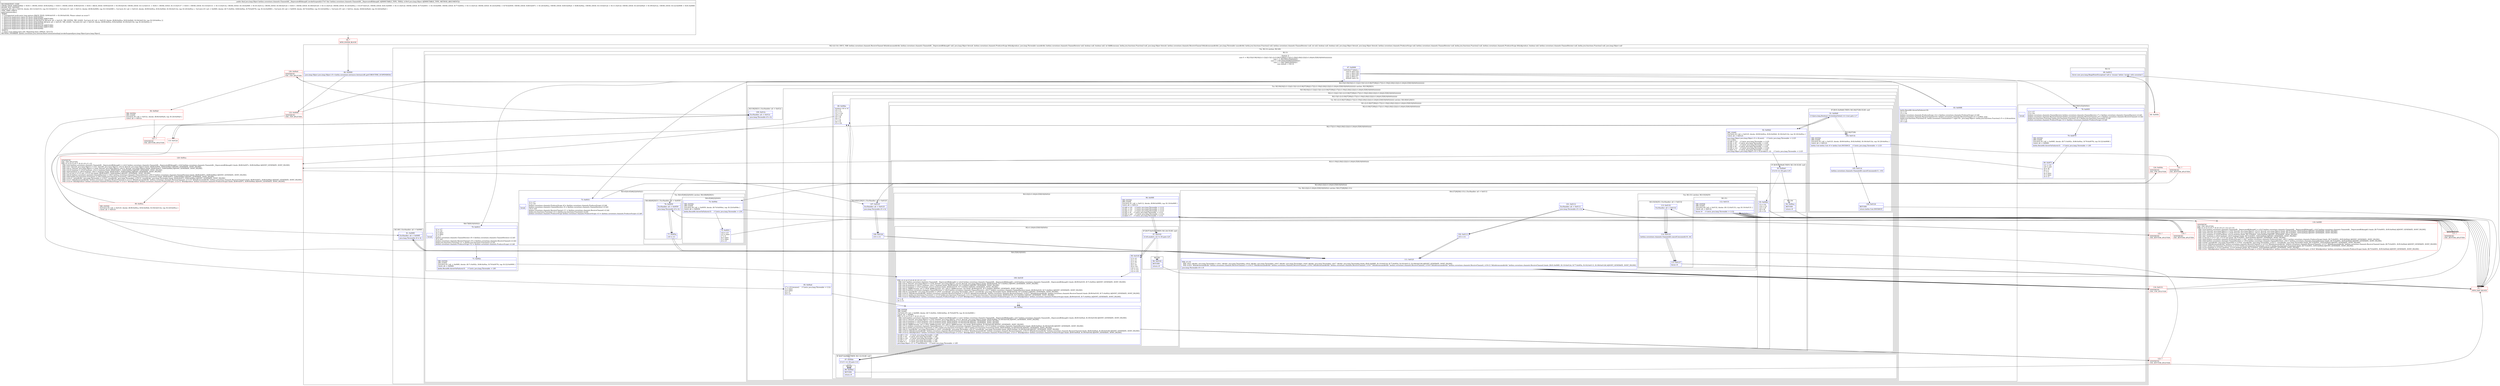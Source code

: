 digraph "CFG forkotlinx.coroutines.channels.ChannelsKt__DeprecatedKt$map$1.invokeSuspend(Ljava\/lang\/Object;)Ljava\/lang\/Object;" {
subgraph cluster_Region_643108259 {
label = "R(2:1|(1:3)) | DECL_VAR: kotlinx.coroutines.channels.ReceiveChannel $this$consume$iv$iv, kotlinx.coroutines.channels.ChannelsKt__DeprecatedKt$map$1 null, java.lang.Object $result, kotlinx.coroutines.channels.ProducerScope $this$produce, java.lang.Throwable cause$iv$iv, kotlinx.coroutines.channels.ChannelIterator null, boolean null, boolean null, int $i$f$consume, kotlin.jvm.functions.Function2 null, java.lang.Object $result, kotlinx.coroutines.channels.ReceiveChannel $this$consume$iv$iv, java.lang.Throwable cause$iv$iv, kotlin.jvm.functions.Function2 null, kotlinx.coroutines.channels.ChannelIterator null, int null, boolean null, boolean null, java.lang.Object $result, java.lang.Object $result, kotlinx.coroutines.channels.ProducerScope null, kotlinx.coroutines.channels.ChannelIterator null, kotlin.jvm.functions.Function2 null, kotlinx.coroutines.channels.ProducerScope $this$produce, boolean null, kotlinx.coroutines.channels.ChannelIterator null, kotlin.jvm.functions.Function2 null, java.lang.Object null\l";
node [shape=record,color=blue];
Node_66 [shape=record,label="{66\:\ 0x0000|java.lang.Object java.lang.Object r0 = kotlin.coroutines.intrinsics.IntrinsicsKt.getCOROUTINE_SUSPENDED()\l}"];
subgraph cluster_TryCatchRegion_1470759299 {
label = "Try: R(1:3) catches: R(1:60)";
node [shape=record,color=blue];
subgraph cluster_Region_656081461 {
label = "R(1:3)";
node [shape=record,color=blue];
subgraph cluster_SwitchRegion_626422584 {
label = "Switch: 5
 case 0 -> R(2:53|(3:56|10|(2:(1:12)|(2:13|(1:(2:(3:36|37|38)|(2:17|(2:(1:19)|(2:20|(2:22|(2:(1:24)|(4:25|9|10|(0)(0)))))))))))))
 case 1 -> R(5:50|51|52|(0)(0)|1)
 case 2 -> R(3:43|(4:45|46|22|(0)(0))|1)
 case 3 -> R(6:7|8|9|10|(0)(0)|1)
 case default -> R(1:5)";
node [shape=record,color=blue];
Node_67 [shape=record,label="{67\:\ 0x0008|switch(r17.label) \{\l    case 0: goto L53;\l    case 1: goto L50;\l    case 2: goto L43;\l    case 3: goto L7;\l    default: goto L4;\l\}\l}"];
subgraph cluster_Region_834013543 {
label = "R(2:53|(3:56|10|(2:(1:12)|(2:13|(1:(2:(3:36|37|38)|(2:17|(2:(1:19)|(2:20|(2:22|(2:(1:24)|(4:25|9|10|(0)(0)))))))))))))";
node [shape=record,color=blue];
Node_83 [shape=record,label="{83\:\ 0x0088|kotlin.ResultKt.throwOnFailure(r18)\lr2 = r17\lr3 = r18\lkotlinx.coroutines.channels.ProducerScope r12 = (kotlinx.coroutines.channels.ProducerScope) r2.L$0\lkotlinx.coroutines.channels.ReceiveChannel\<E\> kotlinx.coroutines.channels.ReceiveChannel r4 = r2.$this_map\lkotlin.jvm.functions.Function2\<E, kotlin.coroutines.Continuation\<? super R\>, java.lang.Object\> kotlin.jvm.functions.Function2 r5 = r2.$transform\lr10 = r4\lr9 = null\l}"];
subgraph cluster_TryCatchRegion_1809572747 {
label = "Try: R(3:56|10|(2:(1:12)|(2:13|(1:(2:(3:36|37|38)|(2:17|(2:(1:19)|(2:20|(2:22|(2:(1:24)|(4:25|9|10|(0)(0)))))))))))) catches: R(3:58|29|31)";
node [shape=record,color=blue];
subgraph cluster_Region_814883392 {
label = "R(3:56|10|(2:(1:12)|(2:13|(1:(2:(3:36|37|38)|(2:17|(2:(1:19)|(2:20|(2:22|(2:(1:24)|(4:25|9|10|(0)(0))))))))))))";
node [shape=record,color=blue];
Node_85 [shape=record,label="{85\:\ 0x00a4|r7 = r10.iterator()     \/\/ Catch: java.lang.Throwable \-\> L12c\lr5 = false\lr4 = false\lr6 = 0\lr8 = r5\l}"];
Node_86 [shape=record,label="{86\:\ 0x00ac|TRY_ENTER\lTRY_LEAVE\lTryCatch #3 \{all \-\> 0x0085, blocks: (B:71:0x002c, B:86:0x00ac, B:79:0x0079), top: B:122:0x0008 \}\lCatch: all \-\> 0x0085\lPHI: r2 r3 r4 r5 r6 r7 r8 r9 r10 r12 \l  PHI: (r2v6 kotlinx.coroutines.channels.ChannelsKt__DeprecatedKt$map$1) = (r2v1 kotlinx.coroutines.channels.ChannelsKt__DeprecatedKt$map$1), (r2v7 kotlinx.coroutines.channels.ChannelsKt__DeprecatedKt$map$1) binds: [B:85:0x00a4, B:100:0x010f] A[DONT_GENERATE, DONT_INLINE]\l  PHI: (r3v13 '$result' java.lang.Object) = (r3v0 '$result' java.lang.Object), (r3v15 '$result' java.lang.Object) binds: [B:85:0x00a4, B:100:0x010f] A[DONT_GENERATE, DONT_INLINE]\l  PHI: (r4v14 boolean) = (r4v4 boolean), (r4v16 boolean) binds: [B:85:0x00a4, B:100:0x010f] A[DONT_GENERATE, DONT_INLINE]\l  PHI: (r5v12 boolean) = (r5v2 boolean), (r5v14 boolean) binds: [B:85:0x00a4, B:100:0x010f] A[DONT_GENERATE, DONT_INLINE]\l  PHI: (r6v10 '$i$f$consume' int) = (r6v2 '$i$f$consume' int), (r6v12 '$i$f$consume' int) binds: [B:85:0x00a4, B:100:0x010f] A[DONT_GENERATE, DONT_INLINE]\l  PHI: (r7v11 kotlinx.coroutines.channels.ChannelIterator) = (r7v2 kotlinx.coroutines.channels.ChannelIterator), (r7v13 kotlinx.coroutines.channels.ChannelIterator) binds: [B:85:0x00a4, B:100:0x010f] A[DONT_GENERATE, DONT_INLINE]\l  PHI: (r8v12 kotlin.jvm.functions.Function2) = (r8v1 kotlin.jvm.functions.Function2), (r8v15 kotlin.jvm.functions.Function2) binds: [B:85:0x00a4, B:100:0x010f] A[DONT_GENERATE, DONT_INLINE]\l  PHI: (r9v12 'cause$iv$iv' java.lang.Throwable) = (r9v0 'cause$iv$iv' java.lang.Throwable), (r9v14 'cause$iv$iv' java.lang.Throwable) binds: [B:85:0x00a4, B:100:0x010f] A[DONT_GENERATE, DONT_INLINE]\l  PHI: (r10v13 '$this$consume$iv$iv' kotlinx.coroutines.channels.ReceiveChannel) = (r10v2 '$this$consume$iv$iv' kotlinx.coroutines.channels.ReceiveChannel), (r10v15 '$this$consume$iv$iv' kotlinx.coroutines.channels.ReceiveChannel) binds: [B:85:0x00a4, B:100:0x010f] A[DONT_GENERATE, DONT_INLINE]\l  PHI: (r12v12 '$this$produce' kotlinx.coroutines.channels.ProducerScope) = (r12v1 '$this$produce' kotlinx.coroutines.channels.ProducerScope), (r12v13 '$this$produce' kotlinx.coroutines.channels.ProducerScope) binds: [B:85:0x00a4, B:100:0x010f] A[DONT_GENERATE, DONT_INLINE]\l|r2.L$0 = r12     \/\/ Catch: java.lang.Throwable \-\> L85\lr2.L$1 = r8     \/\/ Catch: java.lang.Throwable \-\> L85\lr2.L$2 = r10     \/\/ Catch: java.lang.Throwable \-\> L85\lr2.L$3 = r7     \/\/ Catch: java.lang.Throwable \-\> L85\lr2.label = 1     \/\/ Catch: java.lang.Throwable \-\> L85\ljava.lang.Object r11 = r7.hasNext(r2)     \/\/ Catch: java.lang.Throwable \-\> L85\l}"];
subgraph cluster_Region_1819955562 {
label = "R(2:(1:12)|(2:13|(1:(2:(3:36|37|38)|(2:17|(2:(1:19)|(2:20|(2:22|(2:(1:24)|(4:25|9|10|(0)(0)))))))))))";
node [shape=record,color=blue];
subgraph cluster_IfRegion_1082660292 {
label = "IF [B:87:0x00bb] THEN: R(1:12) ELSE: null";
node [shape=record,color=blue];
Node_87 [shape=record,label="{87\:\ 0x00bb|if (r11 == r0) goto L12\l}"];
subgraph cluster_Region_988496740 {
label = "R(1:12)";
node [shape=record,color=blue];
Node_88 [shape=record,label="{88\:\ 0x00bd|RETURN\l|return r0\l}"];
}
}
subgraph cluster_Region_1153095277 {
label = "R(2:13|(1:(2:(3:36|37|38)|(2:17|(2:(1:19)|(2:20|(2:22|(2:(1:24)|(4:25|9|10|(0)(0))))))))))";
node [shape=record,color=blue];
Node_89 [shape=record,label="{89\:\ 0x00be|boolean r16 = r4\lr4 = r3\lr3 = r11\lr11 = r10\lr10 = r9\lr9 = r8\lr8 = r7\lr7 = r6\lr6 = r5\lr5 = r16\l}"];
subgraph cluster_TryCatchRegion_328203386 {
label = "Try: R(1:(2:(3:36|37|38)|(2:17|(2:(1:19)|(2:20|(2:22|(2:(1:24)|(4:25|9|10|(0)(0))))))))) catches: R(4:40|41|29|31)";
node [shape=record,color=blue];
subgraph cluster_Region_89559680 {
label = "R(1:(2:(3:36|37|38)|(2:17|(2:(1:19)|(2:20|(2:22|(2:(1:24)|(4:25|9|10|(0)(0)))))))))";
node [shape=record,color=blue];
subgraph cluster_Region_824573466 {
label = "R(2:(3:36|37|38)|(2:17|(2:(1:19)|(2:20|(2:22|(2:(1:24)|(4:25|9|10|(0)(0))))))))";
node [shape=record,color=blue];
subgraph cluster_IfRegion_258607189 {
label = "IF [B:91:0x00d0] THEN: R(3:36|37|38) ELSE: null";
node [shape=record,color=blue];
Node_91 [shape=record,label="{91\:\ 0x00d0|if (((java.lang.Boolean) r3).booleanValue() == true) goto L17\l}"];
subgraph cluster_Region_789786552 {
label = "R(3:36|37|38)";
node [shape=record,color=blue];
Node_104 [shape=record,label="{104\:\ 0x011b|TRY_ENTER\lTRY_LEAVE\lTryCatch #2 \{all \-\> 0x0125, blocks: (B:90:0x00ca, B:92:0x00d2, B:104:0x011b), top: B:120:0x00ca \}\lCatch: all \-\> 0x0125\l|kotlin.Unit kotlin.Unit r0 = kotlin.Unit.INSTANCE     \/\/ Catch: java.lang.Throwable \-\> L125\l}"];
Node_105 [shape=record,label="{105\:\ 0x011d|kotlinx.coroutines.channels.ChannelsKt.cancelConsumed(r11, r10)\l}"];
Node_106 [shape=record,label="{106\:\ 0x0124|RETURN\l|return kotlin.Unit.INSTANCE\l}"];
}
}
subgraph cluster_Region_1032363994 {
label = "R(2:17|(2:(1:19)|(2:20|(2:22|(2:(1:24)|(4:25|9|10|(0)(0)))))))";
node [shape=record,color=blue];
Node_92 [shape=record,label="{92\:\ 0x00d2|TRY_LEAVE\lTryCatch #2 \{all \-\> 0x0125, blocks: (B:90:0x00ca, B:92:0x00d2, B:104:0x011b), top: B:120:0x00ca \}\lCatch: all \-\> 0x0125\l|java.lang.Object java.lang.Object r3 = r8.next()     \/\/ Catch: java.lang.Throwable \-\> L125\lr13 = false\lr2.L$0 = r12     \/\/ Catch: java.lang.Throwable \-\> L125\lr2.L$1 = r9     \/\/ Catch: java.lang.Throwable \-\> L125\lr2.L$2 = r11     \/\/ Catch: java.lang.Throwable \-\> L125\lr2.L$3 = r8     \/\/ Catch: java.lang.Throwable \-\> L125\lr2.L$4 = r12     \/\/ Catch: java.lang.Throwable \-\> L125\lr2.label = 2     \/\/ Catch: java.lang.Throwable \-\> L125\ljava.lang.Object java.lang.Object r14 = r9.invoke(r3, r2)     \/\/ Catch: java.lang.Throwable \-\> L125\l}"];
subgraph cluster_Region_1676302830 {
label = "R(2:(1:19)|(2:20|(2:22|(2:(1:24)|(4:25|9|10|(0)(0))))))";
node [shape=record,color=blue];
subgraph cluster_IfRegion_70274845 {
label = "IF [B:93:0x00e8] THEN: R(1:19) ELSE: null";
node [shape=record,color=blue];
Node_93 [shape=record,label="{93\:\ 0x00e8|if (r14 == r0) goto L19\l}"];
subgraph cluster_Region_176583213 {
label = "R(1:19)";
node [shape=record,color=blue];
Node_94 [shape=record,label="{94\:\ 0x00ea|RETURN\l|return r0\l}"];
}
}
subgraph cluster_Region_472464957 {
label = "R(2:20|(2:22|(2:(1:24)|(4:25|9|10|(0)(0)))))";
node [shape=record,color=blue];
Node_95 [shape=record,label="{95\:\ 0x00eb|r3 = r14\lr14 = r12\lr12 = r9\lr9 = r8\lr8 = r14\l}"];
subgraph cluster_TryCatchRegion_1377371521 {
label = "Try: R(2:22|(2:(1:24)|(4:25|9|10|(0)(0)))) catches: R(4:27|28|29|(1:31))";
node [shape=record,color=blue];
subgraph cluster_Region_1288893686 {
label = "R(2:22|(2:(1:24)|(4:25|9|10|(0)(0))))";
node [shape=record,color=blue];
Node_96 [shape=record,label="{96\:\ 0x00f0|TRY_ENTER\lTRY_LEAVE\lTryCatch #1 \{all \-\> 0x0112, blocks: (B:96:0x00f0), top: B:118:0x00f0 \}\lCatch: all \-\> 0x0112\l|r2.L$0 = r14     \/\/ Catch: java.lang.Throwable \-\> L112\lr2.L$1 = r12     \/\/ Catch: java.lang.Throwable \-\> L112\lr2.L$2 = r11     \/\/ Catch: java.lang.Throwable \-\> L112\lr2.L$3 = r9     \/\/ Catch: java.lang.Throwable \-\> L112\lr2.L$4 = null     \/\/ Catch: java.lang.Throwable \-\> L112\lr2.label = 3     \/\/ Catch: java.lang.Throwable \-\> L112\l}"];
subgraph cluster_Region_321222041 {
label = "R(2:(1:24)|(4:25|9|10|(0)(0)))";
node [shape=record,color=blue];
subgraph cluster_IfRegion_169894028 {
label = "IF [B:97:0x0102] THEN: R(1:24) ELSE: null";
node [shape=record,color=blue];
Node_97 [shape=record,label="{97\:\ 0x0102|if (r8.send(r3, r2) != r0) goto L25\l}"];
subgraph cluster_Region_1789977295 {
label = "R(1:24)";
node [shape=record,color=blue];
Node_98 [shape=record,label="{98\:\ 0x0104|RETURN\l|return r0\l}"];
}
}
subgraph cluster_Region_1298767986 {
label = "R(4:25|9|10|(0)(0))";
node [shape=record,color=blue];
Node_99 [shape=record,label="{99\:\ 0x0105|r3 = r4\lr4 = r5\lr5 = r6\lr6 = r7\lr8 = r9\lr9 = r10\lr10 = r11\lr11 = r12\lr12 = r14\l}"];
Node_100 [shape=record,label="{100\:\ 0x010f|PHI: r2 r3 r4 r5 r6 r8 r9 r10 r11 r12 \l  PHI: (r2v7 kotlinx.coroutines.channels.ChannelsKt__DeprecatedKt$map$1) = (r2v4 kotlinx.coroutines.channels.ChannelsKt__DeprecatedKt$map$1), (r2v8 kotlinx.coroutines.channels.ChannelsKt__DeprecatedKt$map$1) binds: [B:99:0x0105, B:71:0x002c] A[DONT_GENERATE, DONT_INLINE]\l  PHI: (r3v15 '$result' java.lang.Object) = (r3v6 '$result' java.lang.Object), (r3v16 '$result' java.lang.Object) binds: [B:99:0x0105, B:71:0x002c] A[DONT_GENERATE, DONT_INLINE]\l  PHI: (r4v16 boolean) = (r4v11 boolean), (r4v17 boolean) binds: [B:99:0x0105, B:71:0x002c] A[DONT_GENERATE, DONT_INLINE]\l  PHI: (r5v14 boolean) = (r5v9 boolean), (r5v15 boolean) binds: [B:99:0x0105, B:71:0x002c] A[DONT_GENERATE, DONT_INLINE]\l  PHI: (r6v12 '$i$f$consume' int) = (r6v8 '$i$f$consume' int), (r6v13 '$i$f$consume' int) binds: [B:99:0x0105, B:71:0x002c] A[DONT_GENERATE, DONT_INLINE]\l  PHI: (r8v14 kotlinx.coroutines.channels.ChannelIterator) = (r8v9 kotlinx.coroutines.channels.ChannelIterator), (r8v17 kotlinx.coroutines.channels.ChannelIterator) binds: [B:99:0x0105, B:71:0x002c] A[DONT_GENERATE, DONT_INLINE]\l  PHI: (r9v14 'cause$iv$iv' java.lang.Throwable) = (r9v8 'cause$iv$iv' java.lang.Throwable), (r9v15 'cause$iv$iv' java.lang.Throwable) binds: [B:99:0x0105, B:71:0x002c] A[DONT_GENERATE, DONT_INLINE]\l  PHI: (r10v15 '$this$consume$iv$iv' kotlinx.coroutines.channels.ReceiveChannel) = (r10v10 '$this$consume$iv$iv' kotlinx.coroutines.channels.ReceiveChannel), (r10v17 '$this$consume$iv$iv' kotlinx.coroutines.channels.ReceiveChannel) binds: [B:99:0x0105, B:71:0x002c] A[DONT_GENERATE, DONT_INLINE]\l  PHI: (r11v11 kotlin.jvm.functions.Function2) = (r11v6 kotlin.jvm.functions.Function2), (r11v13 kotlin.jvm.functions.Function2) binds: [B:99:0x0105, B:71:0x002c] A[DONT_GENERATE, DONT_INLINE]\l  PHI: (r12v13 '$this$produce' kotlinx.coroutines.channels.ProducerScope) = (r12v9 '$this$produce' kotlinx.coroutines.channels.ProducerScope), (r12v15 '$this$produce' kotlinx.coroutines.channels.ProducerScope) binds: [B:99:0x0105, B:71:0x002c] A[DONT_GENERATE, DONT_INLINE]\l|r7 = r8\lr8 = r11\l}"];
Node_86 [shape=record,label="{86\:\ 0x00ac|TRY_ENTER\lTRY_LEAVE\lTryCatch #3 \{all \-\> 0x0085, blocks: (B:71:0x002c, B:86:0x00ac, B:79:0x0079), top: B:122:0x0008 \}\lCatch: all \-\> 0x0085\lPHI: r2 r3 r4 r5 r6 r7 r8 r9 r10 r12 \l  PHI: (r2v6 kotlinx.coroutines.channels.ChannelsKt__DeprecatedKt$map$1) = (r2v1 kotlinx.coroutines.channels.ChannelsKt__DeprecatedKt$map$1), (r2v7 kotlinx.coroutines.channels.ChannelsKt__DeprecatedKt$map$1) binds: [B:85:0x00a4, B:100:0x010f] A[DONT_GENERATE, DONT_INLINE]\l  PHI: (r3v13 '$result' java.lang.Object) = (r3v0 '$result' java.lang.Object), (r3v15 '$result' java.lang.Object) binds: [B:85:0x00a4, B:100:0x010f] A[DONT_GENERATE, DONT_INLINE]\l  PHI: (r4v14 boolean) = (r4v4 boolean), (r4v16 boolean) binds: [B:85:0x00a4, B:100:0x010f] A[DONT_GENERATE, DONT_INLINE]\l  PHI: (r5v12 boolean) = (r5v2 boolean), (r5v14 boolean) binds: [B:85:0x00a4, B:100:0x010f] A[DONT_GENERATE, DONT_INLINE]\l  PHI: (r6v10 '$i$f$consume' int) = (r6v2 '$i$f$consume' int), (r6v12 '$i$f$consume' int) binds: [B:85:0x00a4, B:100:0x010f] A[DONT_GENERATE, DONT_INLINE]\l  PHI: (r7v11 kotlinx.coroutines.channels.ChannelIterator) = (r7v2 kotlinx.coroutines.channels.ChannelIterator), (r7v13 kotlinx.coroutines.channels.ChannelIterator) binds: [B:85:0x00a4, B:100:0x010f] A[DONT_GENERATE, DONT_INLINE]\l  PHI: (r8v12 kotlin.jvm.functions.Function2) = (r8v1 kotlin.jvm.functions.Function2), (r8v15 kotlin.jvm.functions.Function2) binds: [B:85:0x00a4, B:100:0x010f] A[DONT_GENERATE, DONT_INLINE]\l  PHI: (r9v12 'cause$iv$iv' java.lang.Throwable) = (r9v0 'cause$iv$iv' java.lang.Throwable), (r9v14 'cause$iv$iv' java.lang.Throwable) binds: [B:85:0x00a4, B:100:0x010f] A[DONT_GENERATE, DONT_INLINE]\l  PHI: (r10v13 '$this$consume$iv$iv' kotlinx.coroutines.channels.ReceiveChannel) = (r10v2 '$this$consume$iv$iv' kotlinx.coroutines.channels.ReceiveChannel), (r10v15 '$this$consume$iv$iv' kotlinx.coroutines.channels.ReceiveChannel) binds: [B:85:0x00a4, B:100:0x010f] A[DONT_GENERATE, DONT_INLINE]\l  PHI: (r12v12 '$this$produce' kotlinx.coroutines.channels.ProducerScope) = (r12v1 '$this$produce' kotlinx.coroutines.channels.ProducerScope), (r12v13 '$this$produce' kotlinx.coroutines.channels.ProducerScope) binds: [B:85:0x00a4, B:100:0x010f] A[DONT_GENERATE, DONT_INLINE]\l|r2.L$0 = r12     \/\/ Catch: java.lang.Throwable \-\> L85\lr2.L$1 = r8     \/\/ Catch: java.lang.Throwable \-\> L85\lr2.L$2 = r10     \/\/ Catch: java.lang.Throwable \-\> L85\lr2.L$3 = r7     \/\/ Catch: java.lang.Throwable \-\> L85\lr2.label = 1     \/\/ Catch: java.lang.Throwable \-\> L85\ljava.lang.Object r11 = r7.hasNext(r2)     \/\/ Catch: java.lang.Throwable \-\> L85\l}"];
subgraph cluster_IfRegion_1828589603 {
label = "IF [B:87:0x00bb] THEN: R(0) ELSE: R(0)";
node [shape=record,color=blue];
Node_87 [shape=record,label="{87\:\ 0x00bb|if (r11 == r0) goto L12\l}"];
subgraph cluster_Region_573664058 {
label = "R(0)";
node [shape=record,color=blue];
}
subgraph cluster_Region_949897200 {
label = "R(0)";
node [shape=record,color=blue];
}
}
}
}
}
subgraph cluster_Region_2018832659 {
label = "R(4:27|28|29|(1:31)) | ExcHandler: all \-\> 0x0112\l";
node [shape=record,color=blue];
Node_101 [shape=record,label="{101\:\ 0x0112|ExcHandler: all \-\> 0x0112\l|java.lang.Throwable r0 = th\l}"];
Node_102 [shape=record,label="{102\:\ 0x0113|r10 = r11\l}"];
Node_111 [shape=record,label="{111\:\ 0x012f|PHI: r0 r10 \l  PHI: (r0v2 'e$iv$iv' java.lang.Throwable) = (r0v1 'e$iv$iv' java.lang.Throwable), (r0v4 'e$iv$iv' java.lang.Throwable), (r0v5 'e$iv$iv' java.lang.Throwable), (r0v6 'e$iv$iv' java.lang.Throwable), (r0v7 'e$iv$iv' java.lang.Throwable) binds: [B:81:0x0085, B:110:0x012d, B:77:0x005a, B:102:0x0113, B:108:0x0126] A[DONT_GENERATE, DONT_INLINE]\l  PHI: (r10v1 '$this$consume$iv$iv' kotlinx.coroutines.channels.ReceiveChannel) = (r10v13 '$this$consume$iv$iv' kotlinx.coroutines.channels.ReceiveChannel), (r10v2 '$this$consume$iv$iv' kotlinx.coroutines.channels.ReceiveChannel), (r10v7 '$this$consume$iv$iv' kotlinx.coroutines.channels.ReceiveChannel), (r10v9 '$this$consume$iv$iv' kotlinx.coroutines.channels.ReceiveChannel), (r10v12 '$this$consume$iv$iv' kotlinx.coroutines.channels.ReceiveChannel) binds: [B:81:0x0085, B:110:0x012d, B:77:0x005a, B:102:0x0113, B:108:0x0126] A[DONT_GENERATE, DONT_INLINE]\l|java.lang.Throwable r6 = r0\l}"];
subgraph cluster_TryCatchRegion_1664119121 {
label = "Try: R(1:31) catches: R(3:33|34|35)";
node [shape=record,color=blue];
subgraph cluster_Region_1526814995 {
label = "R(1:31)";
node [shape=record,color=blue];
Node_112 [shape=record,label="{112\:\ 0x0131|TRY_ENTER\lTRY_LEAVE\lTryCatch #0 \{all \-\> 0x0132, blocks: (B:112:0x0131), top: B:116:0x0131 \}\lCatch: all \-\> 0x0132\l|throw r0     \/\/ Catch: java.lang.Throwable \-\> L132\l}"];
}
subgraph cluster_Region_359413249 {
label = "R(3:33|34|35) | ExcHandler: all \-\> 0x0132\l";
node [shape=record,color=blue];
Node_113 [shape=record,label="{113\:\ 0x0132|ExcHandler: all \-\> 0x0132\l}"];
Node_114 [shape=record,label="{114\:\ 0x0133|kotlinx.coroutines.channels.ChannelsKt.cancelConsumed(r10, r6)\l}"];
Node_115 [shape=record,label="{115\:\ 0x0137|throw r0\l}"];
}
}
}
}
}
}
}
}
}
subgraph cluster_Region_1276474761 {
label = "R(4:40|41|29|31) | ExcHandler: all \-\> 0x0125\l";
node [shape=record,color=blue];
Node_107 [shape=record,label="{107\:\ 0x0125|ExcHandler: all \-\> 0x0125\l|java.lang.Throwable r0 = th\l}"];
Node_108 [shape=record,label="{108\:\ 0x0126|r10 = r11\l}"];
Node_111 [shape=record,label="{111\:\ 0x012f|PHI: r0 r10 \l  PHI: (r0v2 'e$iv$iv' java.lang.Throwable) = (r0v1 'e$iv$iv' java.lang.Throwable), (r0v4 'e$iv$iv' java.lang.Throwable), (r0v5 'e$iv$iv' java.lang.Throwable), (r0v6 'e$iv$iv' java.lang.Throwable), (r0v7 'e$iv$iv' java.lang.Throwable) binds: [B:81:0x0085, B:110:0x012d, B:77:0x005a, B:102:0x0113, B:108:0x0126] A[DONT_GENERATE, DONT_INLINE]\l  PHI: (r10v1 '$this$consume$iv$iv' kotlinx.coroutines.channels.ReceiveChannel) = (r10v13 '$this$consume$iv$iv' kotlinx.coroutines.channels.ReceiveChannel), (r10v2 '$this$consume$iv$iv' kotlinx.coroutines.channels.ReceiveChannel), (r10v7 '$this$consume$iv$iv' kotlinx.coroutines.channels.ReceiveChannel), (r10v9 '$this$consume$iv$iv' kotlinx.coroutines.channels.ReceiveChannel), (r10v12 '$this$consume$iv$iv' kotlinx.coroutines.channels.ReceiveChannel) binds: [B:81:0x0085, B:110:0x012d, B:77:0x005a, B:102:0x0113, B:108:0x0126] A[DONT_GENERATE, DONT_INLINE]\l|java.lang.Throwable r6 = r0\l}"];
Node_112 [shape=record,label="{112\:\ 0x0131|TRY_ENTER\lTRY_LEAVE\lTryCatch #0 \{all \-\> 0x0132, blocks: (B:112:0x0131), top: B:116:0x0131 \}\lCatch: all \-\> 0x0132\l|throw r0     \/\/ Catch: java.lang.Throwable \-\> L132\l}"];
}
}
}
}
}
subgraph cluster_Region_361131763 {
label = "R(3:58|29|31) | ExcHandler: all \-\> 0x012c\l";
node [shape=record,color=blue];
Node_109 [shape=record,label="{109\:\ 0x012c|ExcHandler: all \-\> 0x012c\l|java.lang.Throwable r0 = th\l}"];
Node_111 [shape=record,label="{111\:\ 0x012f|PHI: r0 r10 \l  PHI: (r0v2 'e$iv$iv' java.lang.Throwable) = (r0v1 'e$iv$iv' java.lang.Throwable), (r0v4 'e$iv$iv' java.lang.Throwable), (r0v5 'e$iv$iv' java.lang.Throwable), (r0v6 'e$iv$iv' java.lang.Throwable), (r0v7 'e$iv$iv' java.lang.Throwable) binds: [B:81:0x0085, B:110:0x012d, B:77:0x005a, B:102:0x0113, B:108:0x0126] A[DONT_GENERATE, DONT_INLINE]\l  PHI: (r10v1 '$this$consume$iv$iv' kotlinx.coroutines.channels.ReceiveChannel) = (r10v13 '$this$consume$iv$iv' kotlinx.coroutines.channels.ReceiveChannel), (r10v2 '$this$consume$iv$iv' kotlinx.coroutines.channels.ReceiveChannel), (r10v7 '$this$consume$iv$iv' kotlinx.coroutines.channels.ReceiveChannel), (r10v9 '$this$consume$iv$iv' kotlinx.coroutines.channels.ReceiveChannel), (r10v12 '$this$consume$iv$iv' kotlinx.coroutines.channels.ReceiveChannel) binds: [B:81:0x0085, B:110:0x012d, B:77:0x005a, B:102:0x0113, B:108:0x0126] A[DONT_GENERATE, DONT_INLINE]\l|java.lang.Throwable r6 = r0\l}"];
Node_112 [shape=record,label="{112\:\ 0x0131|TRY_ENTER\lTRY_LEAVE\lTryCatch #0 \{all \-\> 0x0132, blocks: (B:112:0x0131), top: B:116:0x0131 \}\lCatch: all \-\> 0x0132\l|throw r0     \/\/ Catch: java.lang.Throwable \-\> L132\l}"];
}
}
}
subgraph cluster_Region_1915920408 {
label = "R(5:50|51|52|(0)(0)|1)";
node [shape=record,color=blue];
Node_78 [shape=record,label="{78\:\ 0x005f|r2 = r17\lr3 = r18\lkotlinx.coroutines.channels.ChannelIterator kotlinx.coroutines.channels.ChannelIterator r7 = (kotlinx.coroutines.channels.ChannelIterator) r2.L$3\lkotlinx.coroutines.channels.ReceiveChannel kotlinx.coroutines.channels.ReceiveChannel r10 = (kotlinx.coroutines.channels.ReceiveChannel) r2.L$2\lkotlin.jvm.functions.Function2 kotlin.jvm.functions.Function2 r8 = (kotlin.jvm.functions.Function2) r2.L$1\lkotlinx.coroutines.channels.ProducerScope r12 = (kotlinx.coroutines.channels.ProducerScope) r2.L$0\l}"];
Node_79 [shape=record,label="{79\:\ 0x0079|TRY_ENTER\lTRY_LEAVE\lTryCatch #3 \{all \-\> 0x0085, blocks: (B:71:0x002c, B:86:0x00ac, B:79:0x0079), top: B:122:0x0008 \}\lCatch: all \-\> 0x0085\l|kotlin.ResultKt.throwOnFailure(r3)     \/\/ Catch: java.lang.Throwable \-\> L85\l}"];
Node_80 [shape=record,label="{80\:\ 0x007c|r11 = r10\lr10 = null\lr9 = r8\lr8 = r7\lr7 = 0\lr6 = false\lr5 = false\lr4 = r3\l}"];
subgraph cluster_IfRegion_1916830194 {
label = "IF [B:91:0x00d0] THEN: R(0) ELSE: R(0)";
node [shape=record,color=blue];
Node_91 [shape=record,label="{91\:\ 0x00d0|if (((java.lang.Boolean) r3).booleanValue() == true) goto L17\l}"];
subgraph cluster_Region_942401933 {
label = "R(0)";
node [shape=record,color=blue];
}
subgraph cluster_Region_1492237600 {
label = "R(0)";
node [shape=record,color=blue];
}
}
Node_InsnContainer_157921004 [shape=record,label="{|break\l}"];
}
subgraph cluster_Region_373634957 {
label = "R(3:43|(4:45|46|22|(0)(0))|1)";
node [shape=record,color=blue];
Node_73 [shape=record,label="{73\:\ 0x0031|r2 = r17\lr3 = r18\lkotlinx.coroutines.channels.ProducerScope r8 = (kotlinx.coroutines.channels.ProducerScope) r2.L$4\lkotlinx.coroutines.channels.ChannelIterator r9 = (kotlinx.coroutines.channels.ChannelIterator) r2.L$3\lr10 = null\lkotlinx.coroutines.channels.ReceiveChannel r11 = (kotlinx.coroutines.channels.ReceiveChannel) r2.L$2\lkotlin.jvm.functions.Function2 r12 = (kotlin.jvm.functions.Function2) r2.L$1\lkotlinx.coroutines.channels.ProducerScope kotlinx.coroutines.channels.ProducerScope r13 = (kotlinx.coroutines.channels.ProducerScope) r2.L$0\l}"];
subgraph cluster_TryCatchRegion_2136006946 {
label = "Try: R(4:45|46|22|(0)(0)) catches: R(4:48|49|29|31)";
node [shape=record,color=blue];
subgraph cluster_Region_594513026 {
label = "R(4:45|46|22|(0)(0))";
node [shape=record,color=blue];
Node_74 [shape=record,label="{74\:\ 0x004e|TRY_ENTER\lTRY_LEAVE\lTryCatch #4 \{all \-\> 0x0059, blocks: (B:74:0x004e), top: B:124:0x004e \}\lCatch: all \-\> 0x0059\l|kotlin.ResultKt.throwOnFailure(r3)     \/\/ Catch: java.lang.Throwable \-\> L59\l}"];
Node_75 [shape=record,label="{75\:\ 0x0051|r14 = r13\lr13 = false\lr7 = 0\lr6 = false\lr5 = false\lr4 = r3\l}"];
Node_96 [shape=record,label="{96\:\ 0x00f0|TRY_ENTER\lTRY_LEAVE\lTryCatch #1 \{all \-\> 0x0112, blocks: (B:96:0x00f0), top: B:118:0x00f0 \}\lCatch: all \-\> 0x0112\l|r2.L$0 = r14     \/\/ Catch: java.lang.Throwable \-\> L112\lr2.L$1 = r12     \/\/ Catch: java.lang.Throwable \-\> L112\lr2.L$2 = r11     \/\/ Catch: java.lang.Throwable \-\> L112\lr2.L$3 = r9     \/\/ Catch: java.lang.Throwable \-\> L112\lr2.L$4 = null     \/\/ Catch: java.lang.Throwable \-\> L112\lr2.label = 3     \/\/ Catch: java.lang.Throwable \-\> L112\l}"];
subgraph cluster_IfRegion_1439694987 {
label = "IF [B:97:0x0102] THEN: R(0) ELSE: R(0)";
node [shape=record,color=blue];
Node_97 [shape=record,label="{97\:\ 0x0102|if (r8.send(r3, r2) != r0) goto L25\l}"];
subgraph cluster_Region_416291012 {
label = "R(0)";
node [shape=record,color=blue];
}
subgraph cluster_Region_1302183491 {
label = "R(0)";
node [shape=record,color=blue];
}
}
}
subgraph cluster_Region_768964730 {
label = "R(4:48|49|29|31) | ExcHandler: all \-\> 0x0059\l";
node [shape=record,color=blue];
Node_76 [shape=record,label="{76\:\ 0x0059|ExcHandler: all \-\> 0x0059\l|java.lang.Throwable r0 = th\l}"];
Node_77 [shape=record,label="{77\:\ 0x005a|r10 = r11\l}"];
Node_111 [shape=record,label="{111\:\ 0x012f|PHI: r0 r10 \l  PHI: (r0v2 'e$iv$iv' java.lang.Throwable) = (r0v1 'e$iv$iv' java.lang.Throwable), (r0v4 'e$iv$iv' java.lang.Throwable), (r0v5 'e$iv$iv' java.lang.Throwable), (r0v6 'e$iv$iv' java.lang.Throwable), (r0v7 'e$iv$iv' java.lang.Throwable) binds: [B:81:0x0085, B:110:0x012d, B:77:0x005a, B:102:0x0113, B:108:0x0126] A[DONT_GENERATE, DONT_INLINE]\l  PHI: (r10v1 '$this$consume$iv$iv' kotlinx.coroutines.channels.ReceiveChannel) = (r10v13 '$this$consume$iv$iv' kotlinx.coroutines.channels.ReceiveChannel), (r10v2 '$this$consume$iv$iv' kotlinx.coroutines.channels.ReceiveChannel), (r10v7 '$this$consume$iv$iv' kotlinx.coroutines.channels.ReceiveChannel), (r10v9 '$this$consume$iv$iv' kotlinx.coroutines.channels.ReceiveChannel), (r10v12 '$this$consume$iv$iv' kotlinx.coroutines.channels.ReceiveChannel) binds: [B:81:0x0085, B:110:0x012d, B:77:0x005a, B:102:0x0113, B:108:0x0126] A[DONT_GENERATE, DONT_INLINE]\l|java.lang.Throwable r6 = r0\l}"];
Node_112 [shape=record,label="{112\:\ 0x0131|TRY_ENTER\lTRY_LEAVE\lTryCatch #0 \{all \-\> 0x0132, blocks: (B:112:0x0131), top: B:116:0x0131 \}\lCatch: all \-\> 0x0132\l|throw r0     \/\/ Catch: java.lang.Throwable \-\> L132\l}"];
}
}
Node_InsnContainer_155674578 [shape=record,label="{|break\l}"];
}
subgraph cluster_Region_1250280153 {
label = "R(6:7|8|9|10|(0)(0)|1)";
node [shape=record,color=blue];
Node_70 [shape=record,label="{70\:\ 0x0013|r2 = r17\lr3 = r18\lr4 = false\lr5 = false\lr6 = 0\lkotlinx.coroutines.channels.ChannelIterator r8 = (kotlinx.coroutines.channels.ChannelIterator) r2.L$3\lr9 = null\lkotlinx.coroutines.channels.ReceiveChannel r10 = (kotlinx.coroutines.channels.ReceiveChannel) r2.L$2\lkotlin.jvm.functions.Function2 r11 = (kotlin.jvm.functions.Function2) r2.L$1\lkotlinx.coroutines.channels.ProducerScope r12 = (kotlinx.coroutines.channels.ProducerScope) r2.L$0\l}"];
Node_71 [shape=record,label="{71\:\ 0x002c|TRY_ENTER\lTRY_LEAVE\lTryCatch #3 \{all \-\> 0x0085, blocks: (B:71:0x002c, B:86:0x00ac, B:79:0x0079), top: B:122:0x0008 \}\lCatch: all \-\> 0x0085\l|kotlin.ResultKt.throwOnFailure(r3)     \/\/ Catch: java.lang.Throwable \-\> L85\l}"];
Node_100 [shape=record,label="{100\:\ 0x010f|PHI: r2 r3 r4 r5 r6 r8 r9 r10 r11 r12 \l  PHI: (r2v7 kotlinx.coroutines.channels.ChannelsKt__DeprecatedKt$map$1) = (r2v4 kotlinx.coroutines.channels.ChannelsKt__DeprecatedKt$map$1), (r2v8 kotlinx.coroutines.channels.ChannelsKt__DeprecatedKt$map$1) binds: [B:99:0x0105, B:71:0x002c] A[DONT_GENERATE, DONT_INLINE]\l  PHI: (r3v15 '$result' java.lang.Object) = (r3v6 '$result' java.lang.Object), (r3v16 '$result' java.lang.Object) binds: [B:99:0x0105, B:71:0x002c] A[DONT_GENERATE, DONT_INLINE]\l  PHI: (r4v16 boolean) = (r4v11 boolean), (r4v17 boolean) binds: [B:99:0x0105, B:71:0x002c] A[DONT_GENERATE, DONT_INLINE]\l  PHI: (r5v14 boolean) = (r5v9 boolean), (r5v15 boolean) binds: [B:99:0x0105, B:71:0x002c] A[DONT_GENERATE, DONT_INLINE]\l  PHI: (r6v12 '$i$f$consume' int) = (r6v8 '$i$f$consume' int), (r6v13 '$i$f$consume' int) binds: [B:99:0x0105, B:71:0x002c] A[DONT_GENERATE, DONT_INLINE]\l  PHI: (r8v14 kotlinx.coroutines.channels.ChannelIterator) = (r8v9 kotlinx.coroutines.channels.ChannelIterator), (r8v17 kotlinx.coroutines.channels.ChannelIterator) binds: [B:99:0x0105, B:71:0x002c] A[DONT_GENERATE, DONT_INLINE]\l  PHI: (r9v14 'cause$iv$iv' java.lang.Throwable) = (r9v8 'cause$iv$iv' java.lang.Throwable), (r9v15 'cause$iv$iv' java.lang.Throwable) binds: [B:99:0x0105, B:71:0x002c] A[DONT_GENERATE, DONT_INLINE]\l  PHI: (r10v15 '$this$consume$iv$iv' kotlinx.coroutines.channels.ReceiveChannel) = (r10v10 '$this$consume$iv$iv' kotlinx.coroutines.channels.ReceiveChannel), (r10v17 '$this$consume$iv$iv' kotlinx.coroutines.channels.ReceiveChannel) binds: [B:99:0x0105, B:71:0x002c] A[DONT_GENERATE, DONT_INLINE]\l  PHI: (r11v11 kotlin.jvm.functions.Function2) = (r11v6 kotlin.jvm.functions.Function2), (r11v13 kotlin.jvm.functions.Function2) binds: [B:99:0x0105, B:71:0x002c] A[DONT_GENERATE, DONT_INLINE]\l  PHI: (r12v13 '$this$produce' kotlinx.coroutines.channels.ProducerScope) = (r12v9 '$this$produce' kotlinx.coroutines.channels.ProducerScope), (r12v15 '$this$produce' kotlinx.coroutines.channels.ProducerScope) binds: [B:99:0x0105, B:71:0x002c] A[DONT_GENERATE, DONT_INLINE]\l|r7 = r8\lr8 = r11\l}"];
Node_86 [shape=record,label="{86\:\ 0x00ac|TRY_ENTER\lTRY_LEAVE\lTryCatch #3 \{all \-\> 0x0085, blocks: (B:71:0x002c, B:86:0x00ac, B:79:0x0079), top: B:122:0x0008 \}\lCatch: all \-\> 0x0085\lPHI: r2 r3 r4 r5 r6 r7 r8 r9 r10 r12 \l  PHI: (r2v6 kotlinx.coroutines.channels.ChannelsKt__DeprecatedKt$map$1) = (r2v1 kotlinx.coroutines.channels.ChannelsKt__DeprecatedKt$map$1), (r2v7 kotlinx.coroutines.channels.ChannelsKt__DeprecatedKt$map$1) binds: [B:85:0x00a4, B:100:0x010f] A[DONT_GENERATE, DONT_INLINE]\l  PHI: (r3v13 '$result' java.lang.Object) = (r3v0 '$result' java.lang.Object), (r3v15 '$result' java.lang.Object) binds: [B:85:0x00a4, B:100:0x010f] A[DONT_GENERATE, DONT_INLINE]\l  PHI: (r4v14 boolean) = (r4v4 boolean), (r4v16 boolean) binds: [B:85:0x00a4, B:100:0x010f] A[DONT_GENERATE, DONT_INLINE]\l  PHI: (r5v12 boolean) = (r5v2 boolean), (r5v14 boolean) binds: [B:85:0x00a4, B:100:0x010f] A[DONT_GENERATE, DONT_INLINE]\l  PHI: (r6v10 '$i$f$consume' int) = (r6v2 '$i$f$consume' int), (r6v12 '$i$f$consume' int) binds: [B:85:0x00a4, B:100:0x010f] A[DONT_GENERATE, DONT_INLINE]\l  PHI: (r7v11 kotlinx.coroutines.channels.ChannelIterator) = (r7v2 kotlinx.coroutines.channels.ChannelIterator), (r7v13 kotlinx.coroutines.channels.ChannelIterator) binds: [B:85:0x00a4, B:100:0x010f] A[DONT_GENERATE, DONT_INLINE]\l  PHI: (r8v12 kotlin.jvm.functions.Function2) = (r8v1 kotlin.jvm.functions.Function2), (r8v15 kotlin.jvm.functions.Function2) binds: [B:85:0x00a4, B:100:0x010f] A[DONT_GENERATE, DONT_INLINE]\l  PHI: (r9v12 'cause$iv$iv' java.lang.Throwable) = (r9v0 'cause$iv$iv' java.lang.Throwable), (r9v14 'cause$iv$iv' java.lang.Throwable) binds: [B:85:0x00a4, B:100:0x010f] A[DONT_GENERATE, DONT_INLINE]\l  PHI: (r10v13 '$this$consume$iv$iv' kotlinx.coroutines.channels.ReceiveChannel) = (r10v2 '$this$consume$iv$iv' kotlinx.coroutines.channels.ReceiveChannel), (r10v15 '$this$consume$iv$iv' kotlinx.coroutines.channels.ReceiveChannel) binds: [B:85:0x00a4, B:100:0x010f] A[DONT_GENERATE, DONT_INLINE]\l  PHI: (r12v12 '$this$produce' kotlinx.coroutines.channels.ProducerScope) = (r12v1 '$this$produce' kotlinx.coroutines.channels.ProducerScope), (r12v13 '$this$produce' kotlinx.coroutines.channels.ProducerScope) binds: [B:85:0x00a4, B:100:0x010f] A[DONT_GENERATE, DONT_INLINE]\l|r2.L$0 = r12     \/\/ Catch: java.lang.Throwable \-\> L85\lr2.L$1 = r8     \/\/ Catch: java.lang.Throwable \-\> L85\lr2.L$2 = r10     \/\/ Catch: java.lang.Throwable \-\> L85\lr2.L$3 = r7     \/\/ Catch: java.lang.Throwable \-\> L85\lr2.label = 1     \/\/ Catch: java.lang.Throwable \-\> L85\ljava.lang.Object r11 = r7.hasNext(r2)     \/\/ Catch: java.lang.Throwable \-\> L85\l}"];
subgraph cluster_IfRegion_1551711933 {
label = "IF [B:87:0x00bb] THEN: R(0) ELSE: R(0)";
node [shape=record,color=blue];
Node_87 [shape=record,label="{87\:\ 0x00bb|if (r11 == r0) goto L12\l}"];
subgraph cluster_Region_1902566953 {
label = "R(0)";
node [shape=record,color=blue];
}
subgraph cluster_Region_1776873209 {
label = "R(0)";
node [shape=record,color=blue];
}
}
Node_InsnContainer_1227303457 [shape=record,label="{|break\l}"];
}
subgraph cluster_Region_2079112480 {
label = "R(1:5)";
node [shape=record,color=blue];
Node_69 [shape=record,label="{69\:\ 0x0012|throw new java.lang.IllegalStateException(\"call to 'resume' before 'invoke' with coroutine\")\l}"];
}
}
}
subgraph cluster_Region_1018999778 {
label = "R(1:60) | ExcHandler: all \-\> 0x0085\l";
node [shape=record,color=blue];
Node_81 [shape=record,label="{81\:\ 0x0085|ExcHandler: all \-\> 0x0085\l|java.lang.Throwable r0 = th\l}"];
}
}
}
subgraph cluster_Region_1018999778 {
label = "R(1:60) | ExcHandler: all \-\> 0x0085\l";
node [shape=record,color=blue];
Node_81 [shape=record,label="{81\:\ 0x0085|ExcHandler: all \-\> 0x0085\l|java.lang.Throwable r0 = th\l}"];
}
subgraph cluster_Region_768964730 {
label = "R(4:48|49|29|31) | ExcHandler: all \-\> 0x0059\l";
node [shape=record,color=blue];
Node_76 [shape=record,label="{76\:\ 0x0059|ExcHandler: all \-\> 0x0059\l|java.lang.Throwable r0 = th\l}"];
Node_77 [shape=record,label="{77\:\ 0x005a|r10 = r11\l}"];
Node_111 [shape=record,label="{111\:\ 0x012f|PHI: r0 r10 \l  PHI: (r0v2 'e$iv$iv' java.lang.Throwable) = (r0v1 'e$iv$iv' java.lang.Throwable), (r0v4 'e$iv$iv' java.lang.Throwable), (r0v5 'e$iv$iv' java.lang.Throwable), (r0v6 'e$iv$iv' java.lang.Throwable), (r0v7 'e$iv$iv' java.lang.Throwable) binds: [B:81:0x0085, B:110:0x012d, B:77:0x005a, B:102:0x0113, B:108:0x0126] A[DONT_GENERATE, DONT_INLINE]\l  PHI: (r10v1 '$this$consume$iv$iv' kotlinx.coroutines.channels.ReceiveChannel) = (r10v13 '$this$consume$iv$iv' kotlinx.coroutines.channels.ReceiveChannel), (r10v2 '$this$consume$iv$iv' kotlinx.coroutines.channels.ReceiveChannel), (r10v7 '$this$consume$iv$iv' kotlinx.coroutines.channels.ReceiveChannel), (r10v9 '$this$consume$iv$iv' kotlinx.coroutines.channels.ReceiveChannel), (r10v12 '$this$consume$iv$iv' kotlinx.coroutines.channels.ReceiveChannel) binds: [B:81:0x0085, B:110:0x012d, B:77:0x005a, B:102:0x0113, B:108:0x0126] A[DONT_GENERATE, DONT_INLINE]\l|java.lang.Throwable r6 = r0\l}"];
Node_112 [shape=record,label="{112\:\ 0x0131|TRY_ENTER\lTRY_LEAVE\lTryCatch #0 \{all \-\> 0x0132, blocks: (B:112:0x0131), top: B:116:0x0131 \}\lCatch: all \-\> 0x0132\l|throw r0     \/\/ Catch: java.lang.Throwable \-\> L132\l}"];
}
subgraph cluster_Region_361131763 {
label = "R(3:58|29|31) | ExcHandler: all \-\> 0x012c\l";
node [shape=record,color=blue];
Node_109 [shape=record,label="{109\:\ 0x012c|ExcHandler: all \-\> 0x012c\l|java.lang.Throwable r0 = th\l}"];
Node_111 [shape=record,label="{111\:\ 0x012f|PHI: r0 r10 \l  PHI: (r0v2 'e$iv$iv' java.lang.Throwable) = (r0v1 'e$iv$iv' java.lang.Throwable), (r0v4 'e$iv$iv' java.lang.Throwable), (r0v5 'e$iv$iv' java.lang.Throwable), (r0v6 'e$iv$iv' java.lang.Throwable), (r0v7 'e$iv$iv' java.lang.Throwable) binds: [B:81:0x0085, B:110:0x012d, B:77:0x005a, B:102:0x0113, B:108:0x0126] A[DONT_GENERATE, DONT_INLINE]\l  PHI: (r10v1 '$this$consume$iv$iv' kotlinx.coroutines.channels.ReceiveChannel) = (r10v13 '$this$consume$iv$iv' kotlinx.coroutines.channels.ReceiveChannel), (r10v2 '$this$consume$iv$iv' kotlinx.coroutines.channels.ReceiveChannel), (r10v7 '$this$consume$iv$iv' kotlinx.coroutines.channels.ReceiveChannel), (r10v9 '$this$consume$iv$iv' kotlinx.coroutines.channels.ReceiveChannel), (r10v12 '$this$consume$iv$iv' kotlinx.coroutines.channels.ReceiveChannel) binds: [B:81:0x0085, B:110:0x012d, B:77:0x005a, B:102:0x0113, B:108:0x0126] A[DONT_GENERATE, DONT_INLINE]\l|java.lang.Throwable r6 = r0\l}"];
Node_112 [shape=record,label="{112\:\ 0x0131|TRY_ENTER\lTRY_LEAVE\lTryCatch #0 \{all \-\> 0x0132, blocks: (B:112:0x0131), top: B:116:0x0131 \}\lCatch: all \-\> 0x0132\l|throw r0     \/\/ Catch: java.lang.Throwable \-\> L132\l}"];
}
subgraph cluster_Region_1276474761 {
label = "R(4:40|41|29|31) | ExcHandler: all \-\> 0x0125\l";
node [shape=record,color=blue];
Node_107 [shape=record,label="{107\:\ 0x0125|ExcHandler: all \-\> 0x0125\l|java.lang.Throwable r0 = th\l}"];
Node_108 [shape=record,label="{108\:\ 0x0126|r10 = r11\l}"];
Node_111 [shape=record,label="{111\:\ 0x012f|PHI: r0 r10 \l  PHI: (r0v2 'e$iv$iv' java.lang.Throwable) = (r0v1 'e$iv$iv' java.lang.Throwable), (r0v4 'e$iv$iv' java.lang.Throwable), (r0v5 'e$iv$iv' java.lang.Throwable), (r0v6 'e$iv$iv' java.lang.Throwable), (r0v7 'e$iv$iv' java.lang.Throwable) binds: [B:81:0x0085, B:110:0x012d, B:77:0x005a, B:102:0x0113, B:108:0x0126] A[DONT_GENERATE, DONT_INLINE]\l  PHI: (r10v1 '$this$consume$iv$iv' kotlinx.coroutines.channels.ReceiveChannel) = (r10v13 '$this$consume$iv$iv' kotlinx.coroutines.channels.ReceiveChannel), (r10v2 '$this$consume$iv$iv' kotlinx.coroutines.channels.ReceiveChannel), (r10v7 '$this$consume$iv$iv' kotlinx.coroutines.channels.ReceiveChannel), (r10v9 '$this$consume$iv$iv' kotlinx.coroutines.channels.ReceiveChannel), (r10v12 '$this$consume$iv$iv' kotlinx.coroutines.channels.ReceiveChannel) binds: [B:81:0x0085, B:110:0x012d, B:77:0x005a, B:102:0x0113, B:108:0x0126] A[DONT_GENERATE, DONT_INLINE]\l|java.lang.Throwable r6 = r0\l}"];
Node_112 [shape=record,label="{112\:\ 0x0131|TRY_ENTER\lTRY_LEAVE\lTryCatch #0 \{all \-\> 0x0132, blocks: (B:112:0x0131), top: B:116:0x0131 \}\lCatch: all \-\> 0x0132\l|throw r0     \/\/ Catch: java.lang.Throwable \-\> L132\l}"];
}
subgraph cluster_Region_2018832659 {
label = "R(4:27|28|29|(1:31)) | ExcHandler: all \-\> 0x0112\l";
node [shape=record,color=blue];
Node_101 [shape=record,label="{101\:\ 0x0112|ExcHandler: all \-\> 0x0112\l|java.lang.Throwable r0 = th\l}"];
Node_102 [shape=record,label="{102\:\ 0x0113|r10 = r11\l}"];
Node_111 [shape=record,label="{111\:\ 0x012f|PHI: r0 r10 \l  PHI: (r0v2 'e$iv$iv' java.lang.Throwable) = (r0v1 'e$iv$iv' java.lang.Throwable), (r0v4 'e$iv$iv' java.lang.Throwable), (r0v5 'e$iv$iv' java.lang.Throwable), (r0v6 'e$iv$iv' java.lang.Throwable), (r0v7 'e$iv$iv' java.lang.Throwable) binds: [B:81:0x0085, B:110:0x012d, B:77:0x005a, B:102:0x0113, B:108:0x0126] A[DONT_GENERATE, DONT_INLINE]\l  PHI: (r10v1 '$this$consume$iv$iv' kotlinx.coroutines.channels.ReceiveChannel) = (r10v13 '$this$consume$iv$iv' kotlinx.coroutines.channels.ReceiveChannel), (r10v2 '$this$consume$iv$iv' kotlinx.coroutines.channels.ReceiveChannel), (r10v7 '$this$consume$iv$iv' kotlinx.coroutines.channels.ReceiveChannel), (r10v9 '$this$consume$iv$iv' kotlinx.coroutines.channels.ReceiveChannel), (r10v12 '$this$consume$iv$iv' kotlinx.coroutines.channels.ReceiveChannel) binds: [B:81:0x0085, B:110:0x012d, B:77:0x005a, B:102:0x0113, B:108:0x0126] A[DONT_GENERATE, DONT_INLINE]\l|java.lang.Throwable r6 = r0\l}"];
subgraph cluster_TryCatchRegion_1664119121 {
label = "Try: R(1:31) catches: R(3:33|34|35)";
node [shape=record,color=blue];
subgraph cluster_Region_1526814995 {
label = "R(1:31)";
node [shape=record,color=blue];
Node_112 [shape=record,label="{112\:\ 0x0131|TRY_ENTER\lTRY_LEAVE\lTryCatch #0 \{all \-\> 0x0132, blocks: (B:112:0x0131), top: B:116:0x0131 \}\lCatch: all \-\> 0x0132\l|throw r0     \/\/ Catch: java.lang.Throwable \-\> L132\l}"];
}
subgraph cluster_Region_359413249 {
label = "R(3:33|34|35) | ExcHandler: all \-\> 0x0132\l";
node [shape=record,color=blue];
Node_113 [shape=record,label="{113\:\ 0x0132|ExcHandler: all \-\> 0x0132\l}"];
Node_114 [shape=record,label="{114\:\ 0x0133|kotlinx.coroutines.channels.ChannelsKt.cancelConsumed(r10, r6)\l}"];
Node_115 [shape=record,label="{115\:\ 0x0137|throw r0\l}"];
}
}
}
subgraph cluster_Region_359413249 {
label = "R(3:33|34|35) | ExcHandler: all \-\> 0x0132\l";
node [shape=record,color=blue];
Node_113 [shape=record,label="{113\:\ 0x0132|ExcHandler: all \-\> 0x0132\l}"];
Node_114 [shape=record,label="{114\:\ 0x0133|kotlinx.coroutines.channels.ChannelsKt.cancelConsumed(r10, r6)\l}"];
Node_115 [shape=record,label="{115\:\ 0x0137|throw r0\l}"];
}
Node_64 [shape=record,color=red,label="{64\:\ ?|MTH_ENTER_BLOCK\l}"];
Node_122 [shape=record,color=red,label="{122\:\ 0x0008|SYNTHETIC\lEXC_TOP_SPLITTER\l}"];
Node_68 [shape=record,color=red,label="{68\:\ 0x000b}"];
Node_65 [shape=record,color=red,label="{65\:\ ?|MTH_EXIT_BLOCK\l}"];
Node_120 [shape=record,color=red,label="{120\:\ 0x00ca|SYNTHETIC\lEXC_TOP_SPLITTER\lPHI: r2 r3 r4 r5 r6 r7 r8 r9 r10 r11 r12 \l  PHI: (r2v5 kotlinx.coroutines.channels.ChannelsKt__DeprecatedKt$map$1) = (r2v2 kotlinx.coroutines.channels.ChannelsKt__DeprecatedKt$map$1), (r2v6 kotlinx.coroutines.channels.ChannelsKt__DeprecatedKt$map$1) binds: [B:80:0x007c, B:89:0x00be] A[DONT_GENERATE, DONT_INLINE]\l  PHI: (r3v7 '$result' java.lang.Object) = (r3v1 '$result' java.lang.Object), (r3v14 '$result' java.lang.Object) binds: [B:80:0x007c, B:89:0x00be] A[DONT_GENERATE, DONT_INLINE]\l  PHI: (r4v12 '$result' java.lang.Object) = (r4v6 '$result' java.lang.Object), (r4v15 '$result' java.lang.Object) binds: [B:80:0x007c, B:89:0x00be] A[DONT_GENERATE, DONT_INLINE]\l  PHI: (r5v10 boolean) = (r5v4 boolean), (r5v13 boolean) binds: [B:80:0x007c, B:89:0x00be] A[DONT_GENERATE, DONT_INLINE]\l  PHI: (r6v9 boolean) = (r6v4 boolean), (r6v11 boolean) binds: [B:80:0x007c, B:89:0x00be] A[DONT_GENERATE, DONT_INLINE]\l  PHI: (r7v10 int) = (r7v5 int), (r7v12 int) binds: [B:80:0x007c, B:89:0x00be] A[DONT_GENERATE, DONT_INLINE]\l  PHI: (r8v10 kotlinx.coroutines.channels.ChannelIterator) = (r8v5 kotlinx.coroutines.channels.ChannelIterator), (r8v13 kotlinx.coroutines.channels.ChannelIterator) binds: [B:80:0x007c, B:89:0x00be] A[DONT_GENERATE, DONT_INLINE]\l  PHI: (r9v9 kotlin.jvm.functions.Function2) = (r9v2 kotlin.jvm.functions.Function2), (r9v13 kotlin.jvm.functions.Function2) binds: [B:80:0x007c, B:89:0x00be] A[DONT_GENERATE, DONT_INLINE]\l  PHI: (r10v11 'cause$iv$iv' java.lang.Throwable) = (r10v5 'cause$iv$iv' java.lang.Throwable), (r10v14 'cause$iv$iv' java.lang.Throwable) binds: [B:80:0x007c, B:89:0x00be] A[DONT_GENERATE, DONT_INLINE]\l  PHI: (r11v7 '$this$consume$iv$iv' kotlinx.coroutines.channels.ReceiveChannel) = (r11v2 '$this$consume$iv$iv' kotlinx.coroutines.channels.ReceiveChannel), (r11v10 '$this$consume$iv$iv' kotlinx.coroutines.channels.ReceiveChannel) binds: [B:80:0x007c, B:89:0x00be] A[DONT_GENERATE, DONT_INLINE]\l  PHI: (r12v10 '$this$produce' kotlinx.coroutines.channels.ProducerScope) = (r12v3 '$this$produce' kotlinx.coroutines.channels.ProducerScope), (r12v12 '$this$produce' kotlinx.coroutines.channels.ProducerScope) binds: [B:80:0x007c, B:89:0x00be] A[DONT_GENERATE, DONT_INLINE]\l}"];
Node_90 [shape=record,color=red,label="{90\:\ 0x00ca|TRY_ENTER\lTryCatch #2 \{all \-\> 0x0125, blocks: (B:90:0x00ca, B:92:0x00d2, B:104:0x011b), top: B:120:0x00ca \}\lCatch: all \-\> 0x0125\l}"];
Node_118 [shape=record,color=red,label="{118\:\ 0x00f0|SYNTHETIC\lEXC_TOP_SPLITTER\lPHI: r2 r3 r4 r5 r6 r7 r8 r9 r10 r11 r12 r13 r14 \l  PHI: (r2v4 kotlinx.coroutines.channels.ChannelsKt__DeprecatedKt$map$1) = (r2v3 kotlinx.coroutines.channels.ChannelsKt__DeprecatedKt$map$1), (r2v5 kotlinx.coroutines.channels.ChannelsKt__DeprecatedKt$map$1) binds: [B:75:0x0051, B:95:0x00eb] A[DONT_GENERATE, DONT_INLINE]\l  PHI: (r3v3 '$result' java.lang.Object) = (r3v2 '$result' java.lang.Object), (r3v12 '$result' java.lang.Object) binds: [B:75:0x0051, B:95:0x00eb] A[DONT_GENERATE, DONT_INLINE]\l  PHI: (r4v9 '$result' java.lang.Object) = (r4v8 '$result' java.lang.Object), (r4v12 '$result' java.lang.Object) binds: [B:75:0x0051, B:95:0x00eb] A[DONT_GENERATE, DONT_INLINE]\l  PHI: (r5v7 boolean) = (r5v6 boolean), (r5v10 boolean) binds: [B:75:0x0051, B:95:0x00eb] A[DONT_GENERATE, DONT_INLINE]\l  PHI: (r6v7 boolean) = (r6v6 boolean), (r6v9 boolean) binds: [B:75:0x0051, B:95:0x00eb] A[DONT_GENERATE, DONT_INLINE]\l  PHI: (r7v8 int) = (r7v7 int), (r7v10 int) binds: [B:75:0x0051, B:95:0x00eb] A[DONT_GENERATE, DONT_INLINE]\l  PHI: (r8v8 kotlinx.coroutines.channels.ProducerScope) = (r8v7 kotlinx.coroutines.channels.ProducerScope), (r8v11 kotlinx.coroutines.channels.ProducerScope) binds: [B:75:0x0051, B:95:0x00eb] A[DONT_GENERATE, DONT_INLINE]\l  PHI: (r9v6 kotlinx.coroutines.channels.ChannelIterator) = (r9v4 kotlinx.coroutines.channels.ChannelIterator), (r9v11 kotlinx.coroutines.channels.ChannelIterator) binds: [B:75:0x0051, B:95:0x00eb] A[DONT_GENERATE, DONT_INLINE]\l  PHI: (r10v8 'cause$iv$iv' java.lang.Throwable) = (r10v6 'cause$iv$iv' java.lang.Throwable), (r10v11 'cause$iv$iv' java.lang.Throwable) binds: [B:75:0x0051, B:95:0x00eb] A[DONT_GENERATE, DONT_INLINE]\l  PHI: (r11v5 '$this$consume$iv$iv' kotlinx.coroutines.channels.ReceiveChannel) = (r11v4 '$this$consume$iv$iv' kotlinx.coroutines.channels.ReceiveChannel), (r11v7 '$this$consume$iv$iv' kotlinx.coroutines.channels.ReceiveChannel) binds: [B:75:0x0051, B:95:0x00eb] A[DONT_GENERATE, DONT_INLINE]\l  PHI: (r12v7 kotlin.jvm.functions.Function2) = (r12v5 kotlin.jvm.functions.Function2), (r12v11 kotlin.jvm.functions.Function2) binds: [B:75:0x0051, B:95:0x00eb] A[DONT_GENERATE, DONT_INLINE]\l  PHI: (r13v3 boolean) = (r13v2 boolean), (r13v4 boolean) binds: [B:75:0x0051, B:95:0x00eb] A[DONT_GENERATE, DONT_INLINE]\l  PHI: (r14v1 '$this$produce' kotlinx.coroutines.channels.ProducerScope) = (r14v0 '$this$produce' kotlinx.coroutines.channels.ProducerScope), (r14v4 '$this$produce' kotlinx.coroutines.channels.ProducerScope) binds: [B:75:0x0051, B:95:0x00eb] A[DONT_GENERATE, DONT_INLINE]\l}"];
Node_119 [shape=record,color=red,label="{119\:\ ?|SYNTHETIC\lEXC_BOTTOM_SPLITTER\l}"];
Node_116 [shape=record,color=red,label="{116\:\ 0x0131|SYNTHETIC\lEXC_TOP_SPLITTER\l}"];
Node_117 [shape=record,color=red,label="{117\:\ ?|SYNTHETIC\lEXC_BOTTOM_SPLITTER\l}"];
Node_121 [shape=record,color=red,label="{121\:\ ?|SYNTHETIC\lEXC_BOTTOM_SPLITTER\l}"];
Node_123 [shape=record,color=red,label="{123\:\ ?|SYNTHETIC\lEXC_BOTTOM_SPLITTER\l}"];
Node_124 [shape=record,color=red,label="{124\:\ 0x004e|SYNTHETIC\lEXC_TOP_SPLITTER\l}"];
Node_125 [shape=record,color=red,label="{125\:\ ?|SYNTHETIC\lEXC_BOTTOM_SPLITTER\l}"];
Node_126 [shape=record,color=red,label="{126\:\ 0x00a0|SYNTHETIC\lEXC_TOP_SPLITTER\l}"];
Node_84 [shape=record,color=red,label="{84\:\ 0x00a0|TRY_ENTER\lTRY_LEAVE\lTryCatch #5 \{all \-\> 0x012c, blocks: (B:84:0x00a0), top: B:126:0x00a0 \}\lCatch: all \-\> 0x012c\l}"];
Node_127 [shape=record,color=red,label="{127\:\ ?|SYNTHETIC\lEXC_BOTTOM_SPLITTER\l}"];
Node_110 [shape=record,color=red,label="{110\:\ 0x012d}"];
MethodNode[shape=record,label="{public final java.lang.Object kotlinx.coroutines.channels.ChannelsKt__DeprecatedKt$map$1.invokeSuspend((r17v0 'this' kotlinx.coroutines.channels.ChannelsKt__DeprecatedKt$map$1 A[IMMUTABLE_TYPE, THIS]), (r18v0 java.lang.Object A[IMMUTABLE_TYPE, METHOD_ARGUMENT]))  | INCONSISTENT_CODE\lCROSS_EDGE: B:88:0x00bd \-\> B:65:?, CROSS_EDGE: B:94:0x00ea \-\> B:65:?, CROSS_EDGE: B:98:0x0104 \-\> B:65:?, BACK_EDGE: B:99:0x0105 \-\> B:100:0x010f, CROSS_EDGE: B:112:0x0131 \-\> B:65:?, CROSS_EDGE: B:115:0x0137 \-\> B:65:?, CROSS_EDGE: B:116:0x0131 \-\> B:113:0x0132, CROSS_EDGE: B:118:0x00f0 \-\> B:101:0x0112, CROSS_EDGE: B:106:0x0124 \-\> B:65:?, CROSS_EDGE: B:108:0x0126 \-\> B:111:0x012f, CROSS_EDGE: B:120:0x00ca \-\> B:107:0x0125, CROSS_EDGE: B:81:0x0085 \-\> B:111:0x012f, CROSS_EDGE: B:75:0x0051 \-\> B:118:0x00f0, CROSS_EDGE: B:77:0x005a \-\> B:111:0x012f, CROSS_EDGE: B:124:0x004e \-\> B:76:0x0059, CROSS_EDGE: B:80:0x007c \-\> B:120:0x00ca, CROSS_EDGE: B:85:0x00a4 \-\> B:86:0x00ac, CROSS_EDGE: B:110:0x012d \-\> B:111:0x012f, CROSS_EDGE: B:126:0x00a0 \-\> B:109:0x012c, CROSS_EDGE: B:122:0x0008 \-\> B:81:0x0085\lINLINE_NOT_NEEDED\lTryCatch #0 \{all \-\> 0x0132, blocks: (B:112:0x0131), top: B:116:0x0131 \}, TryCatch #1 \{all \-\> 0x0112, blocks: (B:96:0x00f0), top: B:118:0x00f0 \}, TryCatch #2 \{all \-\> 0x0125, blocks: (B:90:0x00ca, B:92:0x00d2, B:104:0x011b), top: B:120:0x00ca \}, TryCatch #3 \{all \-\> 0x0085, blocks: (B:71:0x002c, B:86:0x00ac, B:79:0x0079), top: B:122:0x0008 \}, TryCatch #4 \{all \-\> 0x0059, blocks: (B:74:0x004e), top: B:124:0x004e \}, TryCatch #5 \{all \-\> 0x012c, blocks: (B:84:0x00a0), top: B:126:0x00a0 \}\lTYPE_VARS: EMPTY\lJadxCommentsAttr\{\l WARN: \l \-\> Unsupported multi\-entry loop pattern (BACK_EDGE: B:99:0x0105 \-\> B:100:0x010f). Please submit an issue!!!\l \-\> Removed duplicated region for block: B:89:0x00be \l \-\> Removed duplicated region for block: B:88:0x00bd A[RETURN]\l \-\> Removed duplicated region for block: B:104:0x011b A[Catch: all \-\> 0x0125, TRY_ENTER, TRY_LEAVE, TryCatch #2 \{all \-\> 0x0125, blocks: (B:90:0x00ca, B:92:0x00d2, B:104:0x011b), top: B:120:0x00ca \}]\l \-\> Removed duplicated region for block: B:92:0x00d2 A[Catch: all \-\> 0x0125, TRY_LEAVE, TryCatch #2 \{all \-\> 0x0125, blocks: (B:90:0x00ca, B:92:0x00d2, B:104:0x011b), top: B:120:0x00ca \}]\l \-\> Removed duplicated region for block: B:99:0x0105 \l \-\> Removed duplicated region for block: B:98:0x0104 A[RETURN]\l \-\> Removed duplicated region for block: B:88:0x00bd A[RETURN]\l \-\> Removed duplicated region for block: B:89:0x00be \l DEBUG: \l \-\> Don't trust debug lines info. Repeating lines: [490=4, 331=7]\}\lMETHOD_OVERRIDE: [kotlin.coroutines.jvm.internal.BaseContinuationImpl.invokeSuspend(java.lang.Object):java.lang.Object]\l}"];
MethodNode -> Node_64;Node_66 -> Node_122;
Node_67 -> Node_68;
Node_67 -> Node_70;
Node_67 -> Node_73;
Node_67 -> Node_78;
Node_67 -> Node_83;
Node_83 -> Node_126;
Node_85 -> Node_86;
Node_86 -> Node_87;
Node_86 -> Node_123;
Node_87 -> Node_88;
Node_87 -> Node_89[style=dashed];
Node_88 -> Node_65;
Node_89 -> Node_120;
Node_91 -> Node_92;
Node_91 -> Node_104[style=dashed];
Node_104 -> Node_105;
Node_104 -> Node_121;
Node_105 -> Node_106;
Node_106 -> Node_65;
Node_92 -> Node_93;
Node_93 -> Node_94;
Node_93 -> Node_95[style=dashed];
Node_94 -> Node_65;
Node_95 -> Node_118;
Node_96 -> Node_97;
Node_96 -> Node_119;
Node_97 -> Node_98[style=dashed];
Node_97 -> Node_99;
Node_98 -> Node_65;
Node_99 -> Node_100;
Node_100 -> Node_86;
Node_86 -> Node_87;
Node_86 -> Node_123;
Node_87 -> Node_88;
Node_87 -> Node_89[style=dashed];
Node_101 -> Node_102;
Node_102 -> Node_111;
Node_111 -> Node_116;
Node_112 -> Node_65;
Node_112 -> Node_117;
Node_113 -> Node_114;
Node_114 -> Node_115;
Node_115 -> Node_65;
Node_107 -> Node_108;
Node_108 -> Node_111;
Node_111 -> Node_116;
Node_112 -> Node_65;
Node_112 -> Node_117;
Node_109 -> Node_110;
Node_111 -> Node_116;
Node_112 -> Node_65;
Node_112 -> Node_117;
Node_78 -> Node_79;
Node_79 -> Node_80;
Node_80 -> Node_120;
Node_91 -> Node_92;
Node_91 -> Node_104[style=dashed];
Node_73 -> Node_124;
Node_74 -> Node_75;
Node_74 -> Node_125;
Node_75 -> Node_118;
Node_96 -> Node_97;
Node_96 -> Node_119;
Node_97 -> Node_98[style=dashed];
Node_97 -> Node_99;
Node_76 -> Node_77;
Node_77 -> Node_111;
Node_111 -> Node_116;
Node_112 -> Node_65;
Node_112 -> Node_117;
Node_70 -> Node_71;
Node_71 -> Node_100;
Node_100 -> Node_86;
Node_86 -> Node_87;
Node_86 -> Node_123;
Node_87 -> Node_88;
Node_87 -> Node_89[style=dashed];
Node_69 -> Node_65;
Node_81 -> Node_111;
Node_81 -> Node_111;
Node_76 -> Node_77;
Node_77 -> Node_111;
Node_111 -> Node_116;
Node_112 -> Node_65;
Node_112 -> Node_117;
Node_109 -> Node_110;
Node_111 -> Node_116;
Node_112 -> Node_65;
Node_112 -> Node_117;
Node_107 -> Node_108;
Node_108 -> Node_111;
Node_111 -> Node_116;
Node_112 -> Node_65;
Node_112 -> Node_117;
Node_101 -> Node_102;
Node_102 -> Node_111;
Node_111 -> Node_116;
Node_112 -> Node_65;
Node_112 -> Node_117;
Node_113 -> Node_114;
Node_114 -> Node_115;
Node_115 -> Node_65;
Node_113 -> Node_114;
Node_114 -> Node_115;
Node_115 -> Node_65;
Node_64 -> Node_66;
Node_122 -> Node_67;
Node_122 -> Node_81;
Node_68 -> Node_69;
Node_120 -> Node_90;
Node_120 -> Node_107;
Node_90 -> Node_91;
Node_118 -> Node_96;
Node_118 -> Node_101;
Node_119 -> Node_101;
Node_116 -> Node_112;
Node_116 -> Node_113;
Node_117 -> Node_113;
Node_121 -> Node_107;
Node_123 -> Node_81;
Node_124 -> Node_74;
Node_124 -> Node_76;
Node_125 -> Node_76;
Node_126 -> Node_84;
Node_126 -> Node_109;
Node_84 -> Node_85;
Node_84 -> Node_127;
Node_127 -> Node_109;
Node_110 -> Node_111;
}

